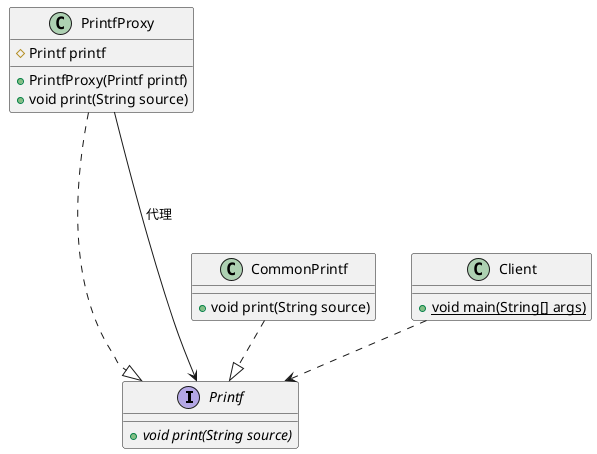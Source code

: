 @startuml
interface Printf{
  +{abstract} void print(String source)
}
class PrintfProxy{
  # Printf printf
  + PrintfProxy(Printf printf)
  + void print(String source)
}
class CommonPrintf{
  + void print(String source)
}

class Client{
    +{static}void main(String[] args)
}
PrintfProxy....|> Printf
CommonPrintf..|> Printf
PrintfProxy-->Printf :代理
Client..>Printf
@enduml